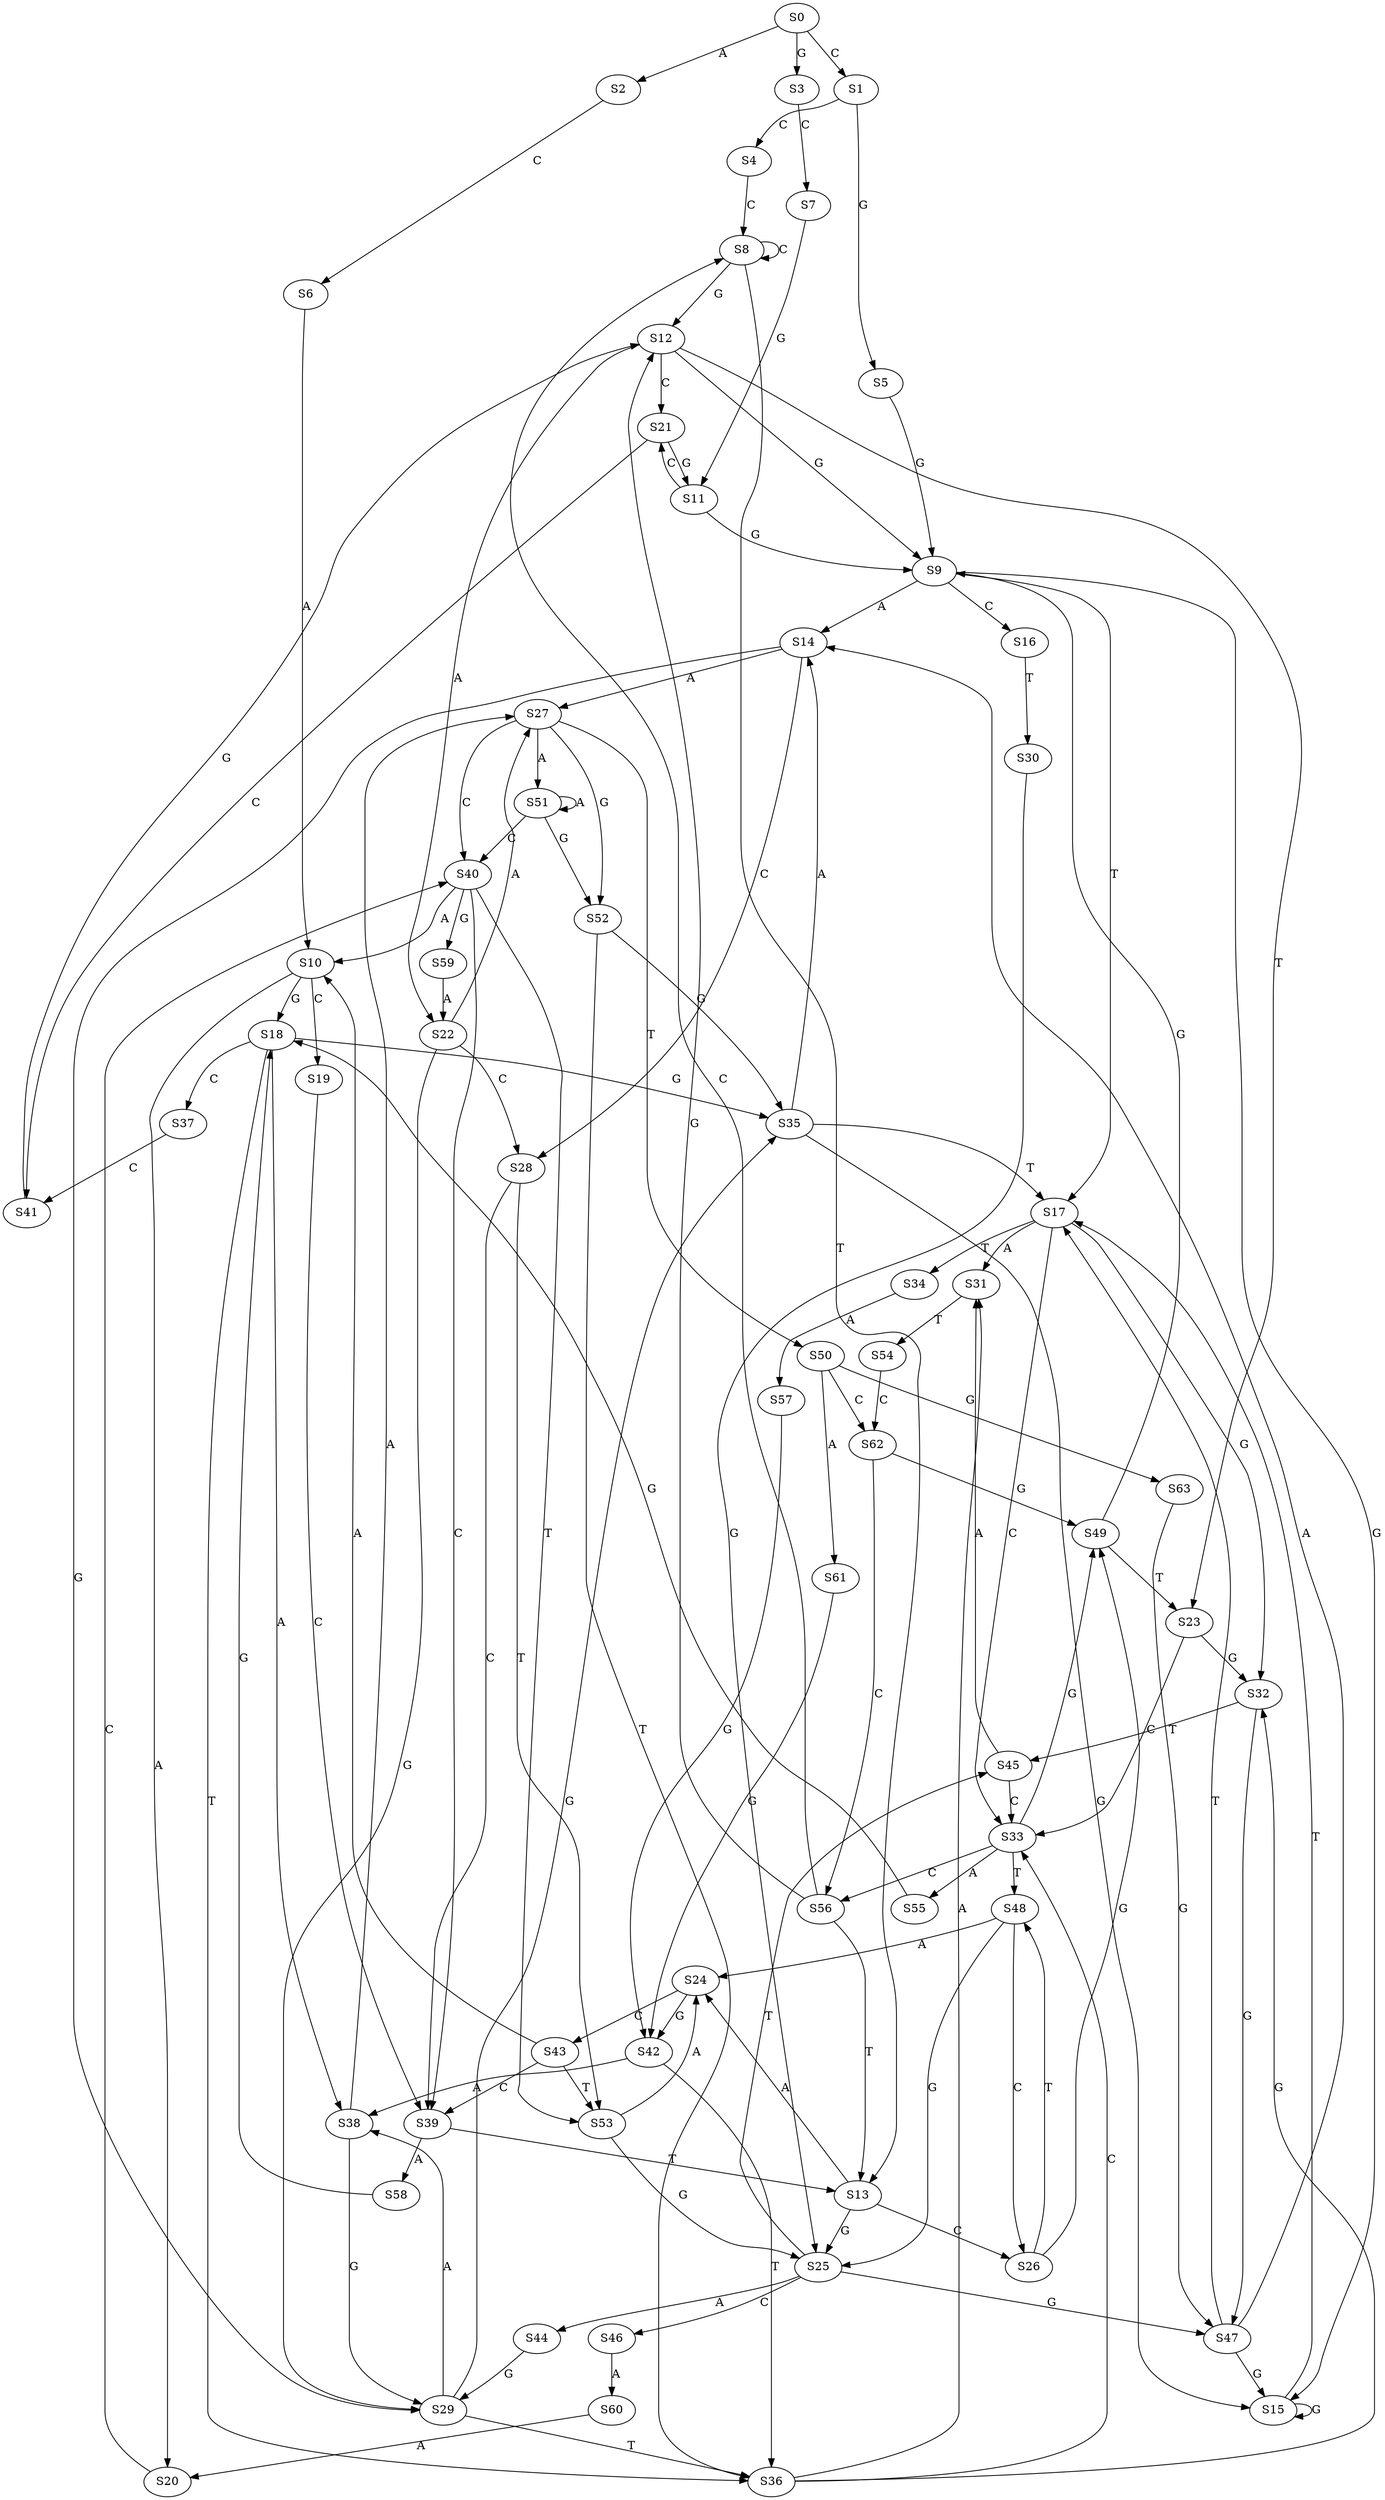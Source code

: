 strict digraph  {
	S0 -> S1 [ label = C ];
	S0 -> S2 [ label = A ];
	S0 -> S3 [ label = G ];
	S1 -> S4 [ label = C ];
	S1 -> S5 [ label = G ];
	S2 -> S6 [ label = C ];
	S3 -> S7 [ label = C ];
	S4 -> S8 [ label = C ];
	S5 -> S9 [ label = G ];
	S6 -> S10 [ label = A ];
	S7 -> S11 [ label = G ];
	S8 -> S12 [ label = G ];
	S8 -> S8 [ label = C ];
	S8 -> S13 [ label = T ];
	S9 -> S14 [ label = A ];
	S9 -> S15 [ label = G ];
	S9 -> S16 [ label = C ];
	S9 -> S17 [ label = T ];
	S10 -> S18 [ label = G ];
	S10 -> S19 [ label = C ];
	S10 -> S20 [ label = A ];
	S11 -> S9 [ label = G ];
	S11 -> S21 [ label = C ];
	S12 -> S22 [ label = A ];
	S12 -> S23 [ label = T ];
	S12 -> S9 [ label = G ];
	S12 -> S21 [ label = C ];
	S13 -> S24 [ label = A ];
	S13 -> S25 [ label = G ];
	S13 -> S26 [ label = C ];
	S14 -> S27 [ label = A ];
	S14 -> S28 [ label = C ];
	S14 -> S29 [ label = G ];
	S15 -> S17 [ label = T ];
	S15 -> S15 [ label = G ];
	S16 -> S30 [ label = T ];
	S17 -> S31 [ label = A ];
	S17 -> S32 [ label = G ];
	S17 -> S33 [ label = C ];
	S17 -> S34 [ label = T ];
	S18 -> S35 [ label = G ];
	S18 -> S36 [ label = T ];
	S18 -> S37 [ label = C ];
	S18 -> S38 [ label = A ];
	S19 -> S39 [ label = C ];
	S20 -> S40 [ label = C ];
	S21 -> S41 [ label = C ];
	S21 -> S11 [ label = G ];
	S22 -> S27 [ label = A ];
	S22 -> S28 [ label = C ];
	S22 -> S29 [ label = G ];
	S23 -> S33 [ label = C ];
	S23 -> S32 [ label = G ];
	S24 -> S42 [ label = G ];
	S24 -> S43 [ label = C ];
	S25 -> S44 [ label = A ];
	S25 -> S45 [ label = T ];
	S25 -> S46 [ label = C ];
	S25 -> S47 [ label = G ];
	S26 -> S48 [ label = T ];
	S26 -> S49 [ label = G ];
	S27 -> S50 [ label = T ];
	S27 -> S40 [ label = C ];
	S27 -> S51 [ label = A ];
	S27 -> S52 [ label = G ];
	S28 -> S53 [ label = T ];
	S28 -> S39 [ label = C ];
	S29 -> S36 [ label = T ];
	S29 -> S38 [ label = A ];
	S29 -> S35 [ label = G ];
	S30 -> S25 [ label = G ];
	S31 -> S54 [ label = T ];
	S32 -> S45 [ label = T ];
	S32 -> S47 [ label = G ];
	S33 -> S48 [ label = T ];
	S33 -> S49 [ label = G ];
	S33 -> S55 [ label = A ];
	S33 -> S56 [ label = C ];
	S34 -> S57 [ label = A ];
	S35 -> S14 [ label = A ];
	S35 -> S17 [ label = T ];
	S35 -> S15 [ label = G ];
	S36 -> S31 [ label = A ];
	S36 -> S33 [ label = C ];
	S36 -> S32 [ label = G ];
	S37 -> S41 [ label = C ];
	S38 -> S27 [ label = A ];
	S38 -> S29 [ label = G ];
	S39 -> S58 [ label = A ];
	S39 -> S13 [ label = T ];
	S40 -> S10 [ label = A ];
	S40 -> S59 [ label = G ];
	S40 -> S39 [ label = C ];
	S40 -> S53 [ label = T ];
	S41 -> S12 [ label = G ];
	S42 -> S36 [ label = T ];
	S42 -> S38 [ label = A ];
	S43 -> S39 [ label = C ];
	S43 -> S53 [ label = T ];
	S43 -> S10 [ label = A ];
	S44 -> S29 [ label = G ];
	S45 -> S33 [ label = C ];
	S45 -> S31 [ label = A ];
	S46 -> S60 [ label = A ];
	S47 -> S17 [ label = T ];
	S47 -> S15 [ label = G ];
	S47 -> S14 [ label = A ];
	S48 -> S25 [ label = G ];
	S48 -> S26 [ label = C ];
	S48 -> S24 [ label = A ];
	S49 -> S9 [ label = G ];
	S49 -> S23 [ label = T ];
	S50 -> S61 [ label = A ];
	S50 -> S62 [ label = C ];
	S50 -> S63 [ label = G ];
	S51 -> S52 [ label = G ];
	S51 -> S40 [ label = C ];
	S51 -> S51 [ label = A ];
	S52 -> S36 [ label = T ];
	S52 -> S35 [ label = G ];
	S53 -> S24 [ label = A ];
	S53 -> S25 [ label = G ];
	S54 -> S62 [ label = C ];
	S55 -> S18 [ label = G ];
	S56 -> S8 [ label = C ];
	S56 -> S13 [ label = T ];
	S56 -> S12 [ label = G ];
	S57 -> S42 [ label = G ];
	S58 -> S18 [ label = G ];
	S59 -> S22 [ label = A ];
	S60 -> S20 [ label = A ];
	S61 -> S42 [ label = G ];
	S62 -> S56 [ label = C ];
	S62 -> S49 [ label = G ];
	S63 -> S47 [ label = G ];
}
